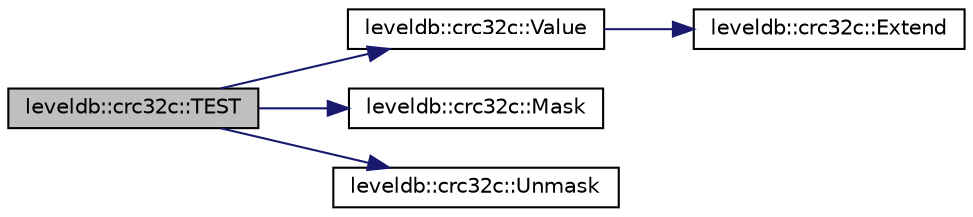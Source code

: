 digraph "leveldb::crc32c::TEST"
{
  edge [fontname="Helvetica",fontsize="10",labelfontname="Helvetica",labelfontsize="10"];
  node [fontname="Helvetica",fontsize="10",shape=record];
  rankdir="LR";
  Node1 [label="leveldb::crc32c::TEST",height=0.2,width=0.4,color="black", fillcolor="grey75", style="filled" fontcolor="black"];
  Node1 -> Node2 [color="midnightblue",fontsize="10",style="solid",fontname="Helvetica"];
  Node2 [label="leveldb::crc32c::Value",height=0.2,width=0.4,color="black", fillcolor="white", style="filled",URL="$namespaceleveldb_1_1crc32c.html#ac004d1e3d8c75b033c162e5ae0a5cc2c"];
  Node2 -> Node3 [color="midnightblue",fontsize="10",style="solid",fontname="Helvetica"];
  Node3 [label="leveldb::crc32c::Extend",height=0.2,width=0.4,color="black", fillcolor="white", style="filled",URL="$namespaceleveldb_1_1crc32c.html#ac42fd0618afe635356d722fd29f5ff10"];
  Node1 -> Node4 [color="midnightblue",fontsize="10",style="solid",fontname="Helvetica"];
  Node4 [label="leveldb::crc32c::Mask",height=0.2,width=0.4,color="black", fillcolor="white", style="filled",URL="$namespaceleveldb_1_1crc32c.html#a3790e1e939714a29609e46383aafd6cf"];
  Node1 -> Node5 [color="midnightblue",fontsize="10",style="solid",fontname="Helvetica"];
  Node5 [label="leveldb::crc32c::Unmask",height=0.2,width=0.4,color="black", fillcolor="white", style="filled",URL="$namespaceleveldb_1_1crc32c.html#aef7889069ea26dd145509fff4c4e6b66"];
}
